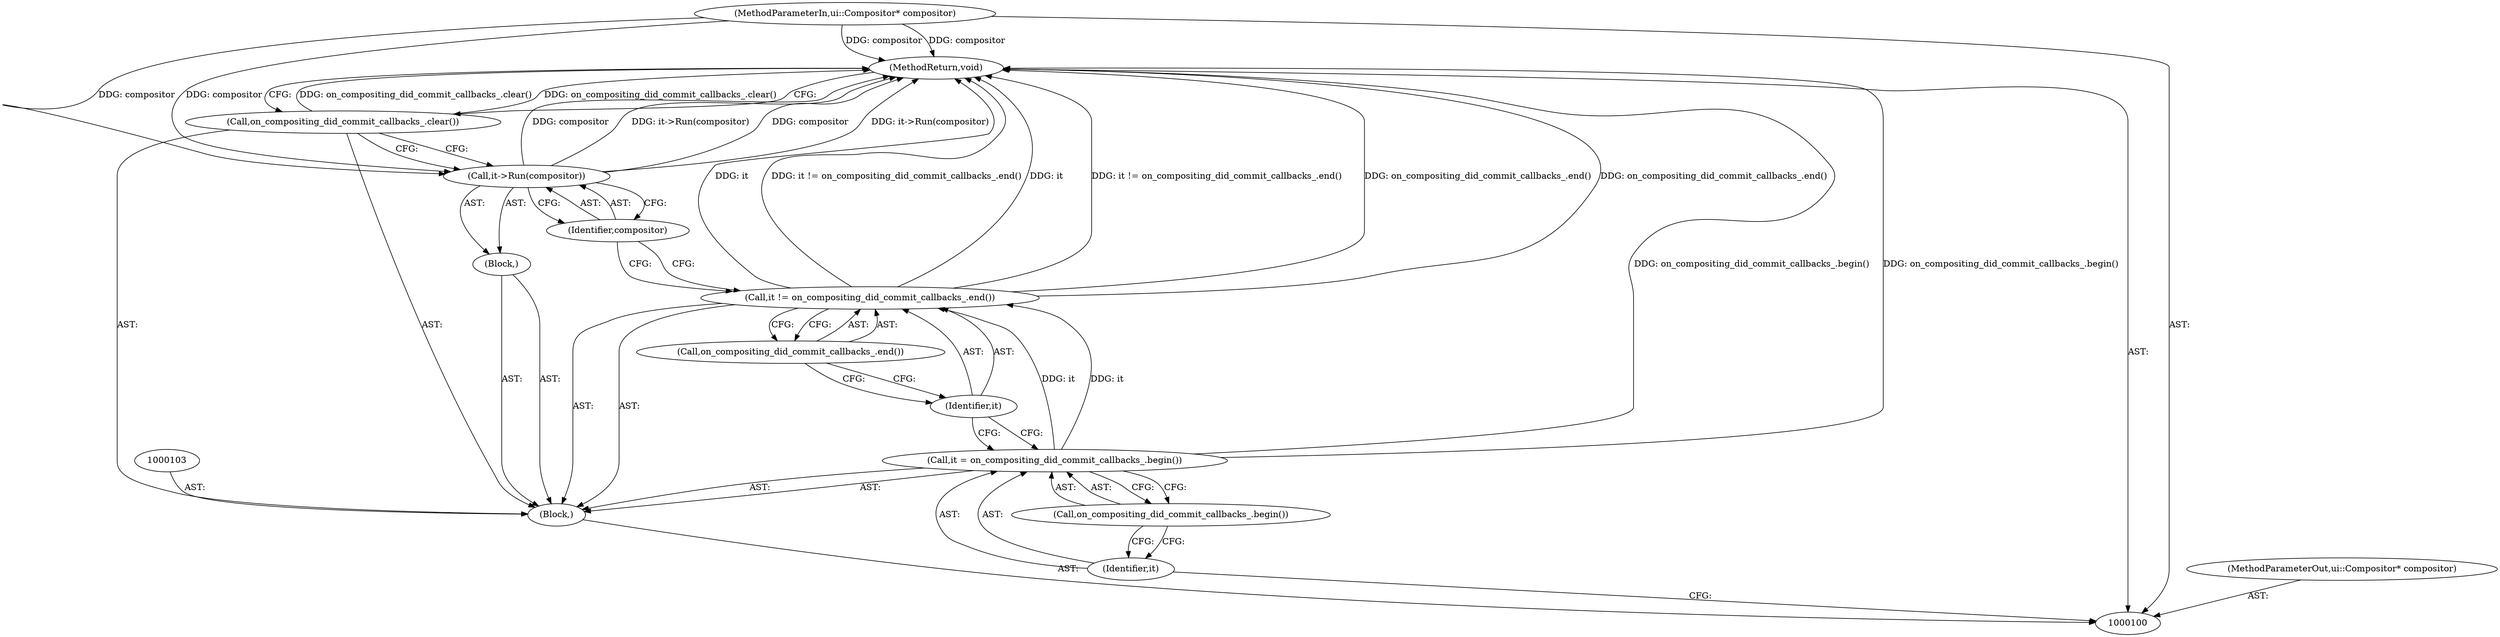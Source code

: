 digraph "1_Chrome_18d67244984a574ba2dd8779faabc0e3e34f4b76_31" {
"1000114" [label="(MethodReturn,void)"];
"1000102" [label="(Block,)"];
"1000101" [label="(MethodParameterIn,ui::Compositor* compositor)"];
"1000142" [label="(MethodParameterOut,ui::Compositor* compositor)"];
"1000106" [label="(Call,on_compositing_did_commit_callbacks_.begin())"];
"1000104" [label="(Call,it = on_compositing_did_commit_callbacks_.begin())"];
"1000105" [label="(Identifier,it)"];
"1000109" [label="(Call,on_compositing_did_commit_callbacks_.end())"];
"1000110" [label="(Block,)"];
"1000107" [label="(Call,it != on_compositing_did_commit_callbacks_.end())"];
"1000108" [label="(Identifier,it)"];
"1000112" [label="(Identifier,compositor)"];
"1000111" [label="(Call,it->Run(compositor))"];
"1000113" [label="(Call,on_compositing_did_commit_callbacks_.clear())"];
"1000114" -> "1000100"  [label="AST: "];
"1000114" -> "1000113"  [label="CFG: "];
"1000107" -> "1000114"  [label="DDG: it"];
"1000107" -> "1000114"  [label="DDG: it != on_compositing_did_commit_callbacks_.end()"];
"1000107" -> "1000114"  [label="DDG: on_compositing_did_commit_callbacks_.end()"];
"1000111" -> "1000114"  [label="DDG: compositor"];
"1000111" -> "1000114"  [label="DDG: it->Run(compositor)"];
"1000113" -> "1000114"  [label="DDG: on_compositing_did_commit_callbacks_.clear()"];
"1000101" -> "1000114"  [label="DDG: compositor"];
"1000104" -> "1000114"  [label="DDG: on_compositing_did_commit_callbacks_.begin()"];
"1000102" -> "1000100"  [label="AST: "];
"1000103" -> "1000102"  [label="AST: "];
"1000104" -> "1000102"  [label="AST: "];
"1000107" -> "1000102"  [label="AST: "];
"1000110" -> "1000102"  [label="AST: "];
"1000113" -> "1000102"  [label="AST: "];
"1000101" -> "1000100"  [label="AST: "];
"1000101" -> "1000114"  [label="DDG: compositor"];
"1000101" -> "1000111"  [label="DDG: compositor"];
"1000142" -> "1000100"  [label="AST: "];
"1000106" -> "1000104"  [label="AST: "];
"1000106" -> "1000105"  [label="CFG: "];
"1000104" -> "1000106"  [label="CFG: "];
"1000104" -> "1000102"  [label="AST: "];
"1000104" -> "1000106"  [label="CFG: "];
"1000105" -> "1000104"  [label="AST: "];
"1000106" -> "1000104"  [label="AST: "];
"1000108" -> "1000104"  [label="CFG: "];
"1000104" -> "1000114"  [label="DDG: on_compositing_did_commit_callbacks_.begin()"];
"1000104" -> "1000107"  [label="DDG: it"];
"1000105" -> "1000104"  [label="AST: "];
"1000105" -> "1000100"  [label="CFG: "];
"1000106" -> "1000105"  [label="CFG: "];
"1000109" -> "1000107"  [label="AST: "];
"1000109" -> "1000108"  [label="CFG: "];
"1000107" -> "1000109"  [label="CFG: "];
"1000110" -> "1000102"  [label="AST: "];
"1000111" -> "1000110"  [label="AST: "];
"1000107" -> "1000102"  [label="AST: "];
"1000107" -> "1000109"  [label="CFG: "];
"1000108" -> "1000107"  [label="AST: "];
"1000109" -> "1000107"  [label="AST: "];
"1000112" -> "1000107"  [label="CFG: "];
"1000107" -> "1000114"  [label="DDG: it"];
"1000107" -> "1000114"  [label="DDG: it != on_compositing_did_commit_callbacks_.end()"];
"1000107" -> "1000114"  [label="DDG: on_compositing_did_commit_callbacks_.end()"];
"1000104" -> "1000107"  [label="DDG: it"];
"1000108" -> "1000107"  [label="AST: "];
"1000108" -> "1000104"  [label="CFG: "];
"1000109" -> "1000108"  [label="CFG: "];
"1000112" -> "1000111"  [label="AST: "];
"1000112" -> "1000107"  [label="CFG: "];
"1000111" -> "1000112"  [label="CFG: "];
"1000111" -> "1000110"  [label="AST: "];
"1000111" -> "1000112"  [label="CFG: "];
"1000112" -> "1000111"  [label="AST: "];
"1000113" -> "1000111"  [label="CFG: "];
"1000111" -> "1000114"  [label="DDG: compositor"];
"1000111" -> "1000114"  [label="DDG: it->Run(compositor)"];
"1000101" -> "1000111"  [label="DDG: compositor"];
"1000113" -> "1000102"  [label="AST: "];
"1000113" -> "1000111"  [label="CFG: "];
"1000114" -> "1000113"  [label="CFG: "];
"1000113" -> "1000114"  [label="DDG: on_compositing_did_commit_callbacks_.clear()"];
}
